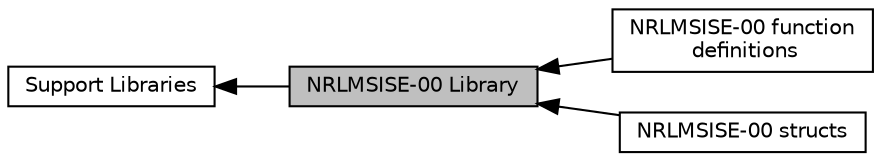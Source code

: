 digraph "NRLMSISE-00 Library"
{
  edge [fontname="Helvetica",fontsize="10",labelfontname="Helvetica",labelfontsize="10"];
  node [fontname="Helvetica",fontsize="10",shape=record];
  rankdir=LR;
  Node0 [label="NRLMSISE-00 Library",height=0.2,width=0.4,color="black", fillcolor="grey75", style="filled", fontcolor="black"];
  Node1 [label="Support Libraries",height=0.2,width=0.4,color="black", fillcolor="white", style="filled",URL="$group__support.html"];
  Node3 [label="NRLMSISE-00 function\l definitions",height=0.2,width=0.4,color="black", fillcolor="white", style="filled",URL="$group__nrlmsise__functions.html"];
  Node2 [label="NRLMSISE-00 structs",height=0.2,width=0.4,color="black", fillcolor="white", style="filled",URL="$group__nrlmsise__structs.html"];
  Node1->Node0 [shape=plaintext, dir="back", style="solid"];
  Node0->Node2 [shape=plaintext, dir="back", style="solid"];
  Node0->Node3 [shape=plaintext, dir="back", style="solid"];
}
